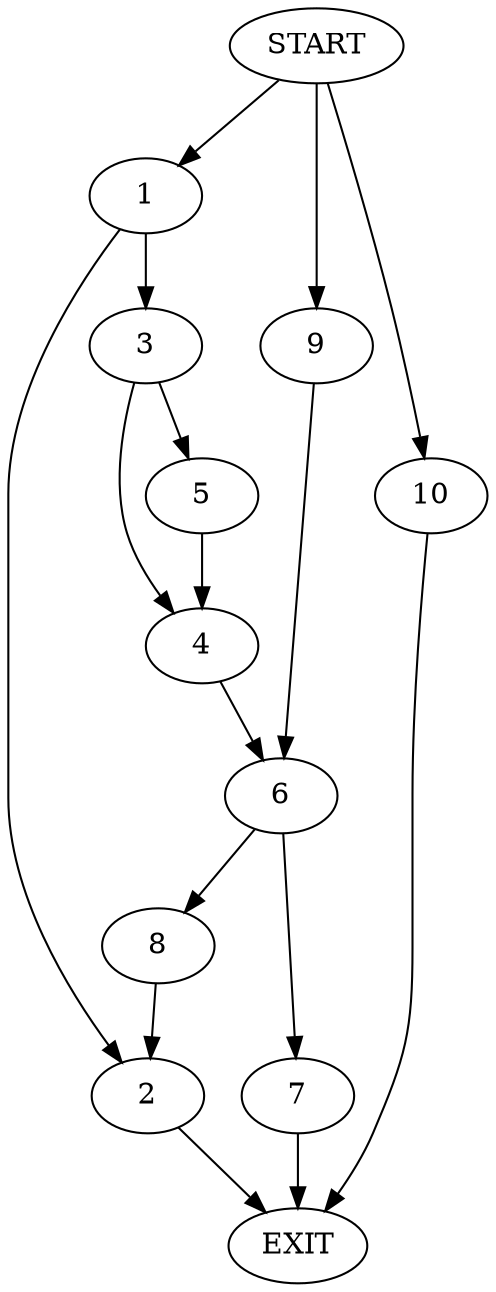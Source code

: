 digraph {
0 [label="START"]
11 [label="EXIT"]
0 -> 1
1 -> 2
1 -> 3
3 -> 4
3 -> 5
2 -> 11
5 -> 4
4 -> 6
6 -> 7
6 -> 8
0 -> 9
9 -> 6
8 -> 2
7 -> 11
0 -> 10
10 -> 11
}
